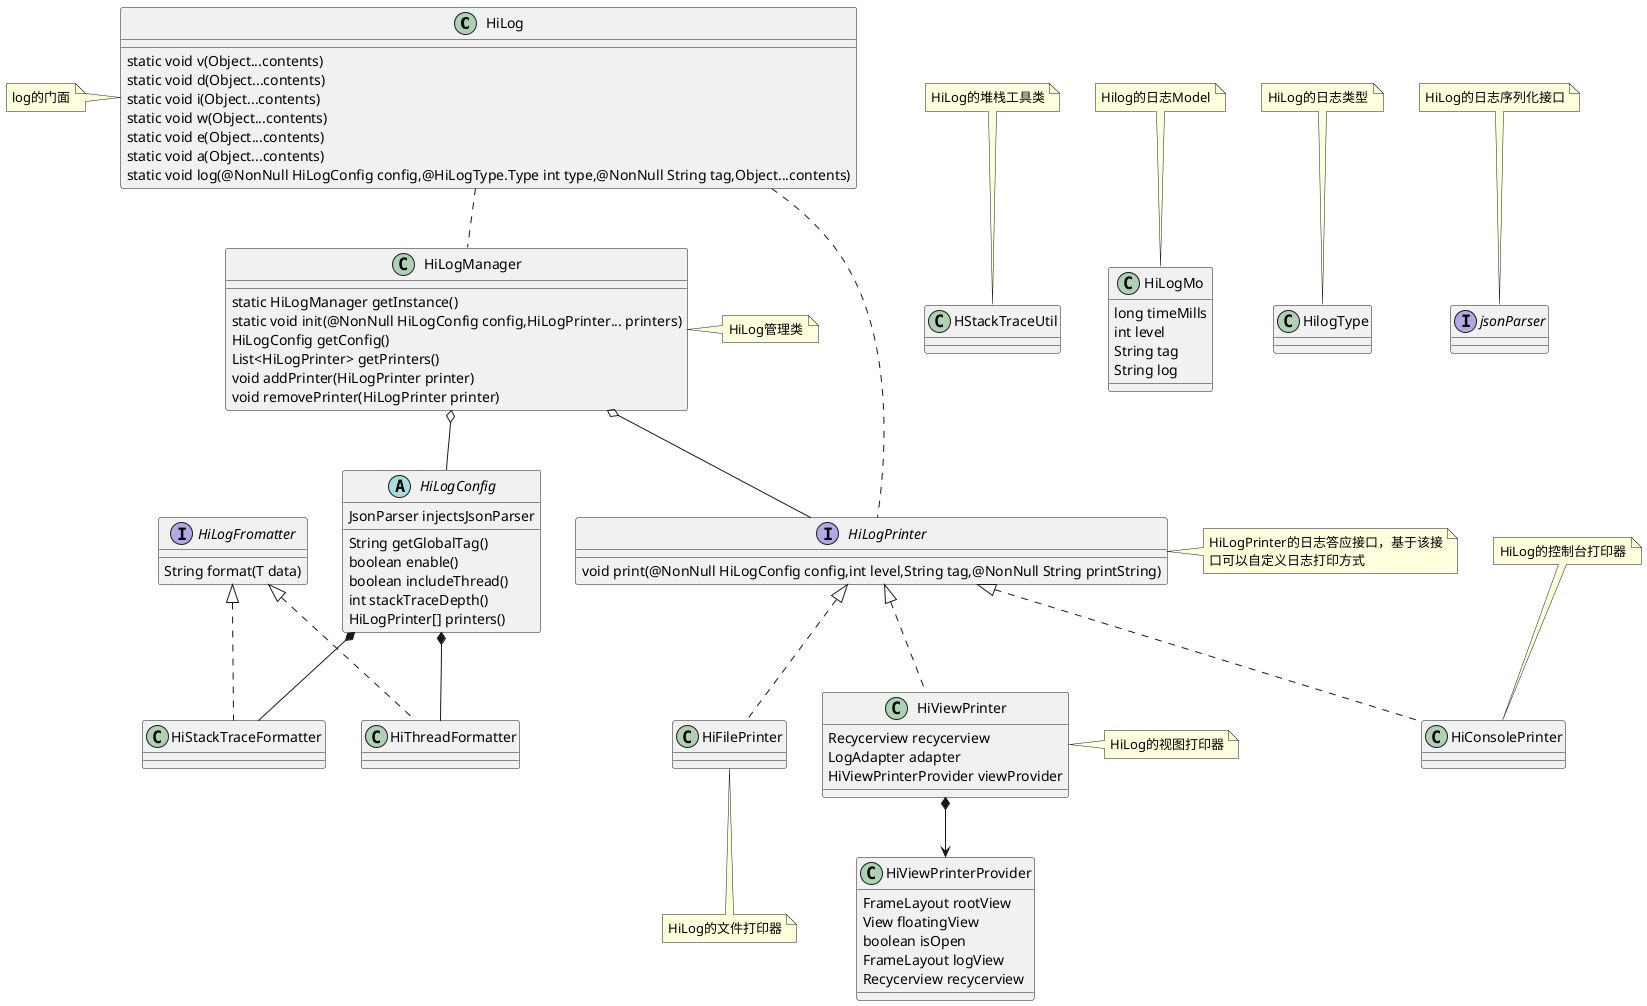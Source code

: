 @startuml
'https://plantuml.com/class-diagram

'abstract class AbstractList
'abstract AbstractCollection
'interface List
'interface Collection
'
'List <|-- AbstractList
'Collection <|-- AbstractCollection
'
'Collection <|- List
'AbstractCollection <|- AbstractList
'AbstractList <|-- ArrayList
'
'class ArrayList {
'Object[] elementData
'size()
'}

class HiLog{
static void v(Object...contents)
static void d(Object...contents)
static void i(Object...contents)
static void w(Object...contents)
static void e(Object...contents)
static void a(Object...contents)
static void log(@NonNull HiLogConfig config,@HiLogType.Type int type,@NonNull String tag,Object...contents)

}
note left: log的门面

class HStackTraceUtil{
}
note top:HiLog的堆栈工具类

class HiLogMo{
long timeMills
int level
String tag
String log
}
note top:Hilog的日志Model

class HilogType{
}
note top:HiLog的日志类型

interface jsonParser{
}
note top:HiLog的日志序列化接口

class HiLogManager{
static HiLogManager getInstance()
static void init(@NonNull HiLogConfig config,HiLogPrinter... printers)
HiLogConfig getConfig()
List<HiLogPrinter> getPrinters()
void addPrinter(HiLogPrinter printer)
void removePrinter(HiLogPrinter printer)
}
note right:HiLog管理类

class HiLogConfig{
}
HiLogManager o-- HiLogConfig


class HiFilePrinter{
}
note bottom: HiLog的文件打印器
interface HiLogPrinter{
void print(@NonNull HiLogConfig config,int level,String tag,@NonNull String printString)
}
note right:HiLogPrinter的日志答应接口，基于该接\n口可以自定义日志打印方式

HiFilePrinter .up.|>HiLogPrinter

class HiViewPrinter{
Recycerview recycerview
LogAdapter adapter
HiViewPrinterProvider viewProvider
}
note right:HiLog的视图打印器

HiViewPrinter .up.|>HiLogPrinter

class HiViewPrinterProvider{
FrameLayout rootView
View floatingView
boolean isOpen
FrameLayout logView
Recycerview recycerview
}

class HiConsolePrinter{
}
note top:HiLog的控制台打印器

HiViewPrinter *--> HiViewPrinterProvider
HiLog .. HiLogManager
HiLog .. HiLogPrinter
HiLogManager o-down- HiLogPrinter
HiConsolePrinter .up.|>HiLogPrinter


abstract class HiLogConfig{
JsonParser injectsJsonParser
String getGlobalTag()
boolean enable()
boolean includeThread()
int stackTraceDepth()
HiLogPrinter[] printers()
}

interface HiLogFromatter{
String format(T data)
}
class HiStackTraceFormatter{
}

class HiThreadFormatter{
}

HiStackTraceFormatter .up.|> HiLogFromatter

HiThreadFormatter .up.|> HiLogFromatter

HiStackTraceFormatter -up-*HiLogConfig
HiThreadFormatter -up-*HiLogConfig



@enduml